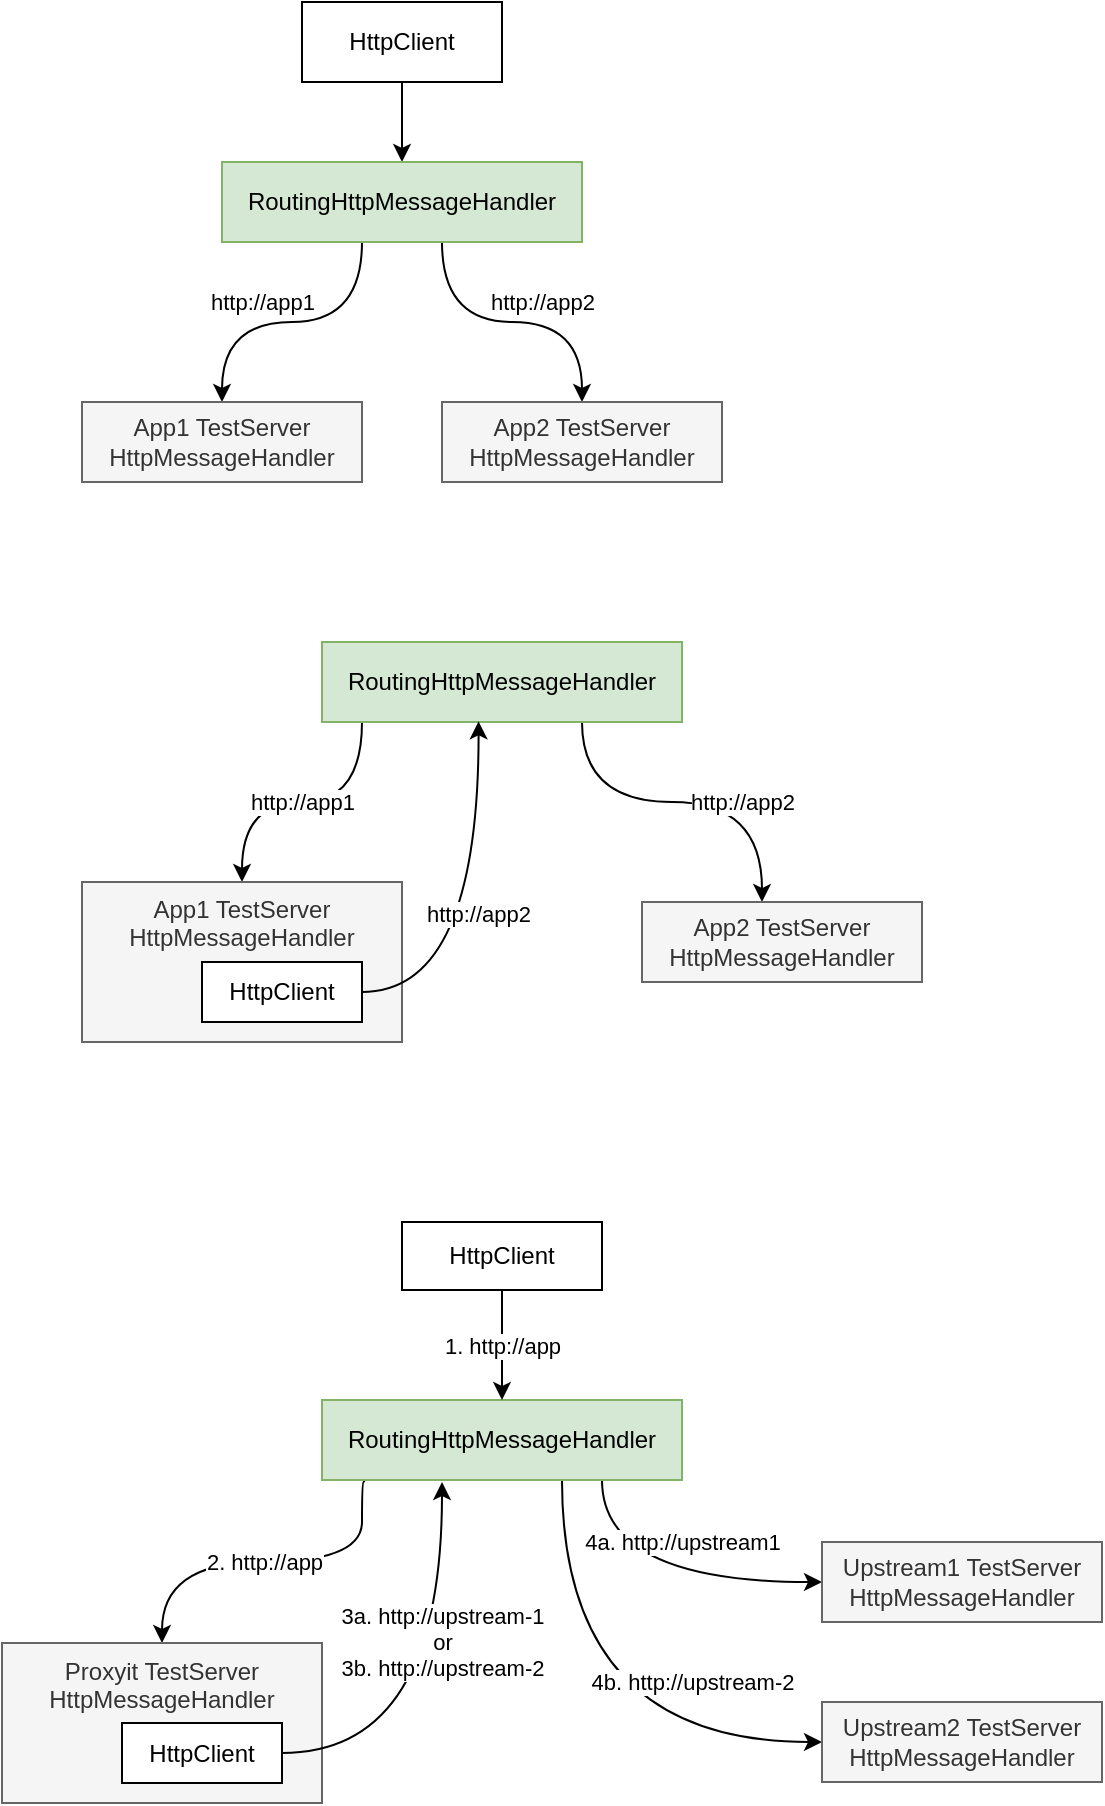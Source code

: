 <mxfile version="11.2.5" type="device" pages="1"><diagram id="tgkvxvDcpBpnA7rtUgqn" name="Page-1"><mxGraphModel dx="1398" dy="1144" grid="1" gridSize="10" guides="0" tooltips="1" connect="1" arrows="1" fold="1" page="0" pageScale="1" pageWidth="827" pageHeight="1169" math="0" shadow="0"><root><mxCell id="0"/><mxCell id="1" parent="0"/><mxCell id="MOT4Bq8_gvsoGwpjbU_p-3" style="edgeStyle=orthogonalEdgeStyle;rounded=0;orthogonalLoop=1;jettySize=auto;html=1;" edge="1" parent="1" source="MOT4Bq8_gvsoGwpjbU_p-1" target="MOT4Bq8_gvsoGwpjbU_p-2"><mxGeometry relative="1" as="geometry"/></mxCell><mxCell id="MOT4Bq8_gvsoGwpjbU_p-1" value="HttpClient" style="rounded=0;whiteSpace=wrap;html=1;" vertex="1" parent="1"><mxGeometry x="170" y="80" width="100" height="40" as="geometry"/></mxCell><mxCell id="MOT4Bq8_gvsoGwpjbU_p-7" value="http://app2" style="edgeStyle=orthogonalEdgeStyle;rounded=0;orthogonalLoop=1;jettySize=auto;html=1;curved=1;" edge="1" parent="1" source="MOT4Bq8_gvsoGwpjbU_p-2" target="MOT4Bq8_gvsoGwpjbU_p-5"><mxGeometry x="0.196" y="10" relative="1" as="geometry"><Array as="points"><mxPoint x="240" y="240"/><mxPoint x="310" y="240"/></Array><mxPoint as="offset"/></mxGeometry></mxCell><mxCell id="MOT4Bq8_gvsoGwpjbU_p-8" value="http://app1" style="edgeStyle=orthogonalEdgeStyle;rounded=0;orthogonalLoop=1;jettySize=auto;html=1;entryX=0.5;entryY=0;entryDx=0;entryDy=0;curved=1;" edge="1" parent="1" source="MOT4Bq8_gvsoGwpjbU_p-2" target="MOT4Bq8_gvsoGwpjbU_p-4"><mxGeometry x="0.198" y="-10" relative="1" as="geometry"><Array as="points"><mxPoint x="200" y="240"/><mxPoint x="130" y="240"/></Array><mxPoint as="offset"/></mxGeometry></mxCell><mxCell id="MOT4Bq8_gvsoGwpjbU_p-2" value="RoutingHttpMessageHandler" style="rounded=0;whiteSpace=wrap;html=1;fillColor=#d5e8d4;strokeColor=#82b366;" vertex="1" parent="1"><mxGeometry x="130" y="160" width="180" height="40" as="geometry"/></mxCell><mxCell id="MOT4Bq8_gvsoGwpjbU_p-4" value="App1 TestServer&lt;br&gt;HttpMessageHandler" style="rounded=0;whiteSpace=wrap;html=1;fillColor=#f5f5f5;strokeColor=#666666;fontColor=#333333;" vertex="1" parent="1"><mxGeometry x="60" y="280" width="140" height="40" as="geometry"/></mxCell><mxCell id="MOT4Bq8_gvsoGwpjbU_p-5" value="App2 TestServer&lt;br&gt;HttpMessageHandler" style="rounded=0;whiteSpace=wrap;html=1;fillColor=#f5f5f5;strokeColor=#666666;fontColor=#333333;" vertex="1" parent="1"><mxGeometry x="240" y="280" width="140" height="40" as="geometry"/></mxCell><mxCell id="MOT4Bq8_gvsoGwpjbU_p-11" value="http://app2" style="edgeStyle=orthogonalEdgeStyle;rounded=0;orthogonalLoop=1;jettySize=auto;html=1;curved=1;" edge="1" parent="1" source="MOT4Bq8_gvsoGwpjbU_p-13" target="MOT4Bq8_gvsoGwpjbU_p-15"><mxGeometry x="0.33" relative="1" as="geometry"><Array as="points"><mxPoint x="310" y="480"/><mxPoint x="400" y="480"/></Array><mxPoint as="offset"/></mxGeometry></mxCell><mxCell id="MOT4Bq8_gvsoGwpjbU_p-12" value="http://app1" style="edgeStyle=orthogonalEdgeStyle;rounded=0;orthogonalLoop=1;jettySize=auto;html=1;entryX=0.5;entryY=0;entryDx=0;entryDy=0;curved=1;" edge="1" parent="1" source="MOT4Bq8_gvsoGwpjbU_p-13" target="MOT4Bq8_gvsoGwpjbU_p-14"><mxGeometry relative="1" as="geometry"><Array as="points"><mxPoint x="200" y="480"/><mxPoint x="140" y="480"/></Array></mxGeometry></mxCell><mxCell id="MOT4Bq8_gvsoGwpjbU_p-13" value="RoutingHttpMessageHandler" style="rounded=0;whiteSpace=wrap;html=1;fillColor=#d5e8d4;strokeColor=#82b366;" vertex="1" parent="1"><mxGeometry x="180" y="400" width="180" height="40" as="geometry"/></mxCell><mxCell id="MOT4Bq8_gvsoGwpjbU_p-14" value="App1 TestServer&lt;br&gt;HttpMessageHandler" style="rounded=0;whiteSpace=wrap;html=1;fillColor=#f5f5f5;strokeColor=#666666;fontColor=#333333;verticalAlign=top;" vertex="1" parent="1"><mxGeometry x="60" y="520" width="160" height="80" as="geometry"/></mxCell><mxCell id="MOT4Bq8_gvsoGwpjbU_p-15" value="App2 TestServer&lt;br&gt;HttpMessageHandler" style="rounded=0;whiteSpace=wrap;html=1;fillColor=#f5f5f5;strokeColor=#666666;fontColor=#333333;" vertex="1" parent="1"><mxGeometry x="340" y="530" width="140" height="40" as="geometry"/></mxCell><mxCell id="MOT4Bq8_gvsoGwpjbU_p-16" value="HttpClient" style="rounded=0;whiteSpace=wrap;html=1;" vertex="1" parent="1"><mxGeometry x="120" y="560" width="80" height="30" as="geometry"/></mxCell><mxCell id="MOT4Bq8_gvsoGwpjbU_p-17" value="http://app2" style="edgeStyle=orthogonalEdgeStyle;curved=1;rounded=0;orthogonalLoop=1;jettySize=auto;html=1;entryX=0.435;entryY=0.992;entryDx=0;entryDy=0;entryPerimeter=0;exitX=1;exitY=0.5;exitDx=0;exitDy=0;" edge="1" parent="1" source="MOT4Bq8_gvsoGwpjbU_p-16" target="MOT4Bq8_gvsoGwpjbU_p-13"><mxGeometry relative="1" as="geometry"><Array as="points"><mxPoint x="258" y="575"/></Array></mxGeometry></mxCell><mxCell id="MOT4Bq8_gvsoGwpjbU_p-18" value="4a. http://upstream1" style="edgeStyle=orthogonalEdgeStyle;rounded=0;orthogonalLoop=1;jettySize=auto;html=1;curved=1;entryX=0;entryY=0.5;entryDx=0;entryDy=0;" edge="1" parent="1" source="MOT4Bq8_gvsoGwpjbU_p-20" target="MOT4Bq8_gvsoGwpjbU_p-22"><mxGeometry x="0.127" y="20" relative="1" as="geometry"><Array as="points"><mxPoint x="320" y="870"/></Array><mxPoint as="offset"/></mxGeometry></mxCell><mxCell id="MOT4Bq8_gvsoGwpjbU_p-19" value="2. http://app" style="edgeStyle=orthogonalEdgeStyle;rounded=0;orthogonalLoop=1;jettySize=auto;html=1;entryX=0.5;entryY=0;entryDx=0;entryDy=0;curved=1;exitX=0.118;exitY=0.988;exitDx=0;exitDy=0;exitPerimeter=0;" edge="1" parent="1" source="MOT4Bq8_gvsoGwpjbU_p-20" target="MOT4Bq8_gvsoGwpjbU_p-21"><mxGeometry relative="1" as="geometry"><Array as="points"><mxPoint x="201" y="820"/><mxPoint x="200" y="860"/><mxPoint x="100" y="860"/></Array><mxPoint x="180.333" y="820.5" as="sourcePoint"/></mxGeometry></mxCell><mxCell id="MOT4Bq8_gvsoGwpjbU_p-29" value="4b. http://upstream-2" style="edgeStyle=orthogonalEdgeStyle;curved=1;rounded=0;orthogonalLoop=1;jettySize=auto;html=1;entryX=0;entryY=0.5;entryDx=0;entryDy=0;" edge="1" parent="1" source="MOT4Bq8_gvsoGwpjbU_p-20" target="MOT4Bq8_gvsoGwpjbU_p-28"><mxGeometry x="0.5" y="30" relative="1" as="geometry"><Array as="points"><mxPoint x="300" y="950"/></Array><mxPoint as="offset"/></mxGeometry></mxCell><mxCell id="MOT4Bq8_gvsoGwpjbU_p-20" value="RoutingHttpMessageHandler" style="rounded=0;whiteSpace=wrap;html=1;fillColor=#d5e8d4;strokeColor=#82b366;" vertex="1" parent="1"><mxGeometry x="180" y="779" width="180" height="40" as="geometry"/></mxCell><mxCell id="MOT4Bq8_gvsoGwpjbU_p-21" value="Proxyit TestServer&lt;br&gt;HttpMessageHandler" style="rounded=0;whiteSpace=wrap;html=1;fillColor=#f5f5f5;strokeColor=#666666;fontColor=#333333;verticalAlign=top;" vertex="1" parent="1"><mxGeometry x="20" y="900.5" width="160" height="80" as="geometry"/></mxCell><mxCell id="MOT4Bq8_gvsoGwpjbU_p-22" value="Upstream1 TestServer&lt;br&gt;HttpMessageHandler" style="rounded=0;whiteSpace=wrap;html=1;fillColor=#f5f5f5;strokeColor=#666666;fontColor=#333333;" vertex="1" parent="1"><mxGeometry x="430" y="850" width="140" height="40" as="geometry"/></mxCell><mxCell id="MOT4Bq8_gvsoGwpjbU_p-23" value="HttpClient" style="rounded=0;whiteSpace=wrap;html=1;" vertex="1" parent="1"><mxGeometry x="80" y="940.5" width="80" height="30" as="geometry"/></mxCell><mxCell id="MOT4Bq8_gvsoGwpjbU_p-24" value="3a. http://upstream-1&lt;br&gt;or&lt;br&gt;3b. http://upstream-2" style="edgeStyle=orthogonalEdgeStyle;curved=1;rounded=0;orthogonalLoop=1;jettySize=auto;html=1;exitX=1;exitY=0.5;exitDx=0;exitDy=0;" edge="1" parent="1" source="MOT4Bq8_gvsoGwpjbU_p-23"><mxGeometry x="0.257" relative="1" as="geometry"><Array as="points"><mxPoint x="240" y="955"/><mxPoint x="240" y="820"/></Array><mxPoint x="240" y="820" as="targetPoint"/><mxPoint as="offset"/></mxGeometry></mxCell><mxCell id="MOT4Bq8_gvsoGwpjbU_p-27" value="1. http://app" style="edgeStyle=orthogonalEdgeStyle;curved=1;rounded=0;orthogonalLoop=1;jettySize=auto;html=1;" edge="1" parent="1" source="MOT4Bq8_gvsoGwpjbU_p-25" target="MOT4Bq8_gvsoGwpjbU_p-20"><mxGeometry relative="1" as="geometry"/></mxCell><mxCell id="MOT4Bq8_gvsoGwpjbU_p-25" value="HttpClient" style="rounded=0;whiteSpace=wrap;html=1;" vertex="1" parent="1"><mxGeometry x="220" y="690" width="100" height="34" as="geometry"/></mxCell><mxCell id="MOT4Bq8_gvsoGwpjbU_p-28" value="Upstream2 TestServer&lt;br&gt;HttpMessageHandler" style="rounded=0;whiteSpace=wrap;html=1;fillColor=#f5f5f5;strokeColor=#666666;fontColor=#333333;" vertex="1" parent="1"><mxGeometry x="430" y="930" width="140" height="40" as="geometry"/></mxCell></root></mxGraphModel></diagram></mxfile>